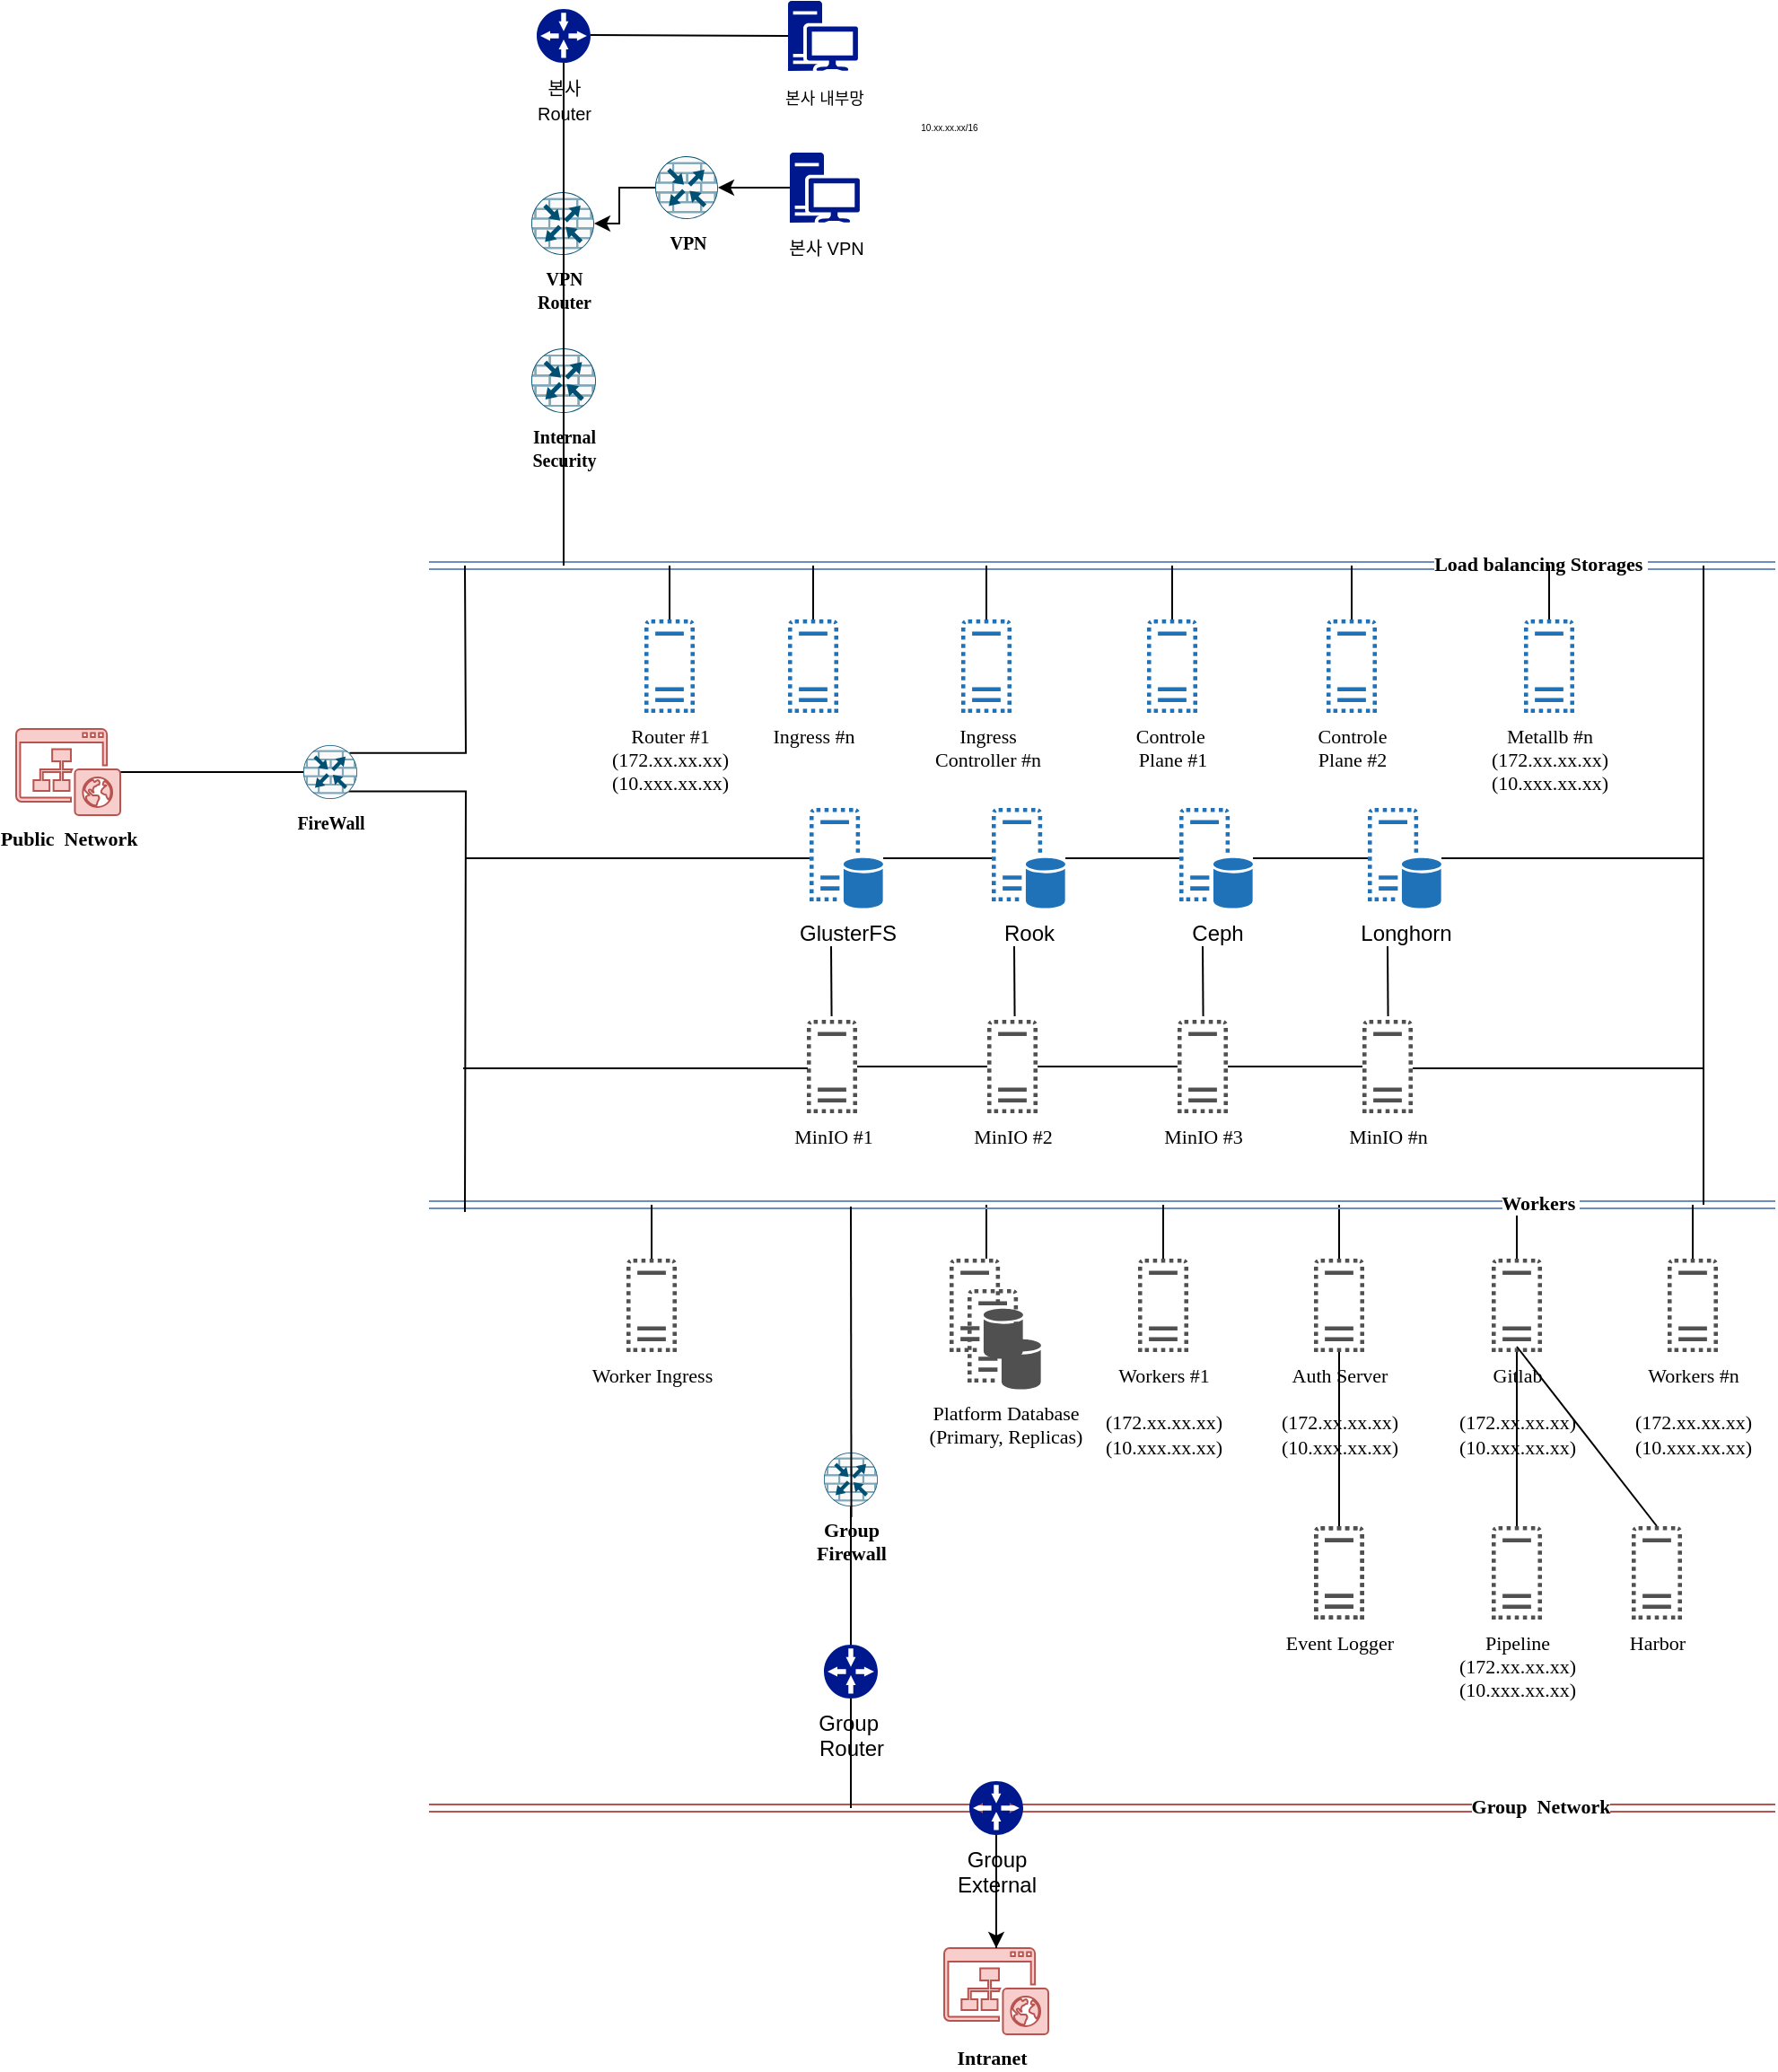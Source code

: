 <mxfile version="20.2.3" type="github">
  <diagram name="Page-1" id="bfe91b75-5d2c-26a0-9c1d-138518896778">
    <mxGraphModel dx="1354" dy="1576" grid="1" gridSize="10" guides="1" tooltips="1" connect="1" arrows="1" fold="1" page="1" pageScale="1" pageWidth="1100" pageHeight="850" background="none" math="0" shadow="0">
      <root>
        <mxCell id="0" />
        <mxCell id="1" parent="0" />
        <mxCell id="kw6kMB2n_E4hMTKtBwWy-3" style="edgeStyle=orthogonalEdgeStyle;rounded=0;orthogonalLoop=1;jettySize=auto;html=1;fontFamily=Tahoma;fontSize=11;endArrow=none;endFill=0;fontStyle=0" edge="1" parent="1" source="kw6kMB2n_E4hMTKtBwWy-5">
          <mxGeometry relative="1" as="geometry">
            <mxPoint x="720.5" y="406" as="targetPoint" />
          </mxGeometry>
        </mxCell>
        <mxCell id="kw6kMB2n_E4hMTKtBwWy-5" value="" style="sketch=0;pointerEvents=1;shadow=0;dashed=0;html=1;strokeColor=none;fillColor=#505050;labelPosition=center;verticalLabelPosition=bottom;verticalAlign=top;outlineConnect=0;align=center;shape=mxgraph.office.servers.virtual_database_server;fontFamily=Tahoma;fontSize=11;fontStyle=1" vertex="1" parent="1">
          <mxGeometry x="700" y="436" width="41" height="56" as="geometry" />
        </mxCell>
        <mxCell id="kw6kMB2n_E4hMTKtBwWy-6" value="&lt;span style=&quot;font-weight: normal;&quot;&gt;Event Logger&lt;/span&gt;" style="sketch=0;pointerEvents=1;shadow=0;dashed=0;html=1;strokeColor=none;fillColor=#505050;labelPosition=center;verticalLabelPosition=bottom;verticalAlign=top;outlineConnect=0;align=center;shape=mxgraph.office.servers.virtual_server;fontFamily=Tahoma;fontSize=11;fontStyle=1" vertex="1" parent="1">
          <mxGeometry x="903" y="585" width="28" height="52" as="geometry" />
        </mxCell>
        <mxCell id="kw6kMB2n_E4hMTKtBwWy-7" style="edgeStyle=orthogonalEdgeStyle;rounded=0;orthogonalLoop=1;jettySize=auto;html=1;fontFamily=Tahoma;fontSize=11;endArrow=none;endFill=0;fontStyle=0" edge="1" parent="1" source="kw6kMB2n_E4hMTKtBwWy-9">
          <mxGeometry relative="1" as="geometry">
            <mxPoint x="917" y="406" as="targetPoint" />
          </mxGeometry>
        </mxCell>
        <mxCell id="kw6kMB2n_E4hMTKtBwWy-8" style="edgeStyle=orthogonalEdgeStyle;rounded=0;orthogonalLoop=1;jettySize=auto;html=1;fontFamily=Tahoma;fontSize=11;endArrow=none;endFill=0;" edge="1" parent="1" source="kw6kMB2n_E4hMTKtBwWy-9" target="kw6kMB2n_E4hMTKtBwWy-6">
          <mxGeometry relative="1" as="geometry" />
        </mxCell>
        <mxCell id="kw6kMB2n_E4hMTKtBwWy-9" value="&lt;span style=&quot;font-weight: 400;&quot;&gt;Auth Server&lt;/span&gt;&lt;br&gt;&lt;br&gt;&lt;span style=&quot;font-weight: 400;&quot;&gt;(172.xx.xx.xx)&lt;/span&gt;&lt;br style=&quot;font-weight: 400;&quot;&gt;&lt;span style=&quot;font-weight: 400;&quot;&gt;(10.xxx.xx.xx)&lt;/span&gt;" style="sketch=0;pointerEvents=1;shadow=0;dashed=0;html=1;strokeColor=none;fillColor=#505050;labelPosition=center;verticalLabelPosition=bottom;verticalAlign=top;outlineConnect=0;align=center;shape=mxgraph.office.servers.virtual_server;fontFamily=Tahoma;fontSize=11;fontStyle=1" vertex="1" parent="1">
          <mxGeometry x="903" y="436" width="28" height="52" as="geometry" />
        </mxCell>
        <mxCell id="kw6kMB2n_E4hMTKtBwWy-10" style="edgeStyle=orthogonalEdgeStyle;rounded=0;orthogonalLoop=1;jettySize=auto;html=1;fontFamily=Tahoma;fontSize=11;endArrow=none;endFill=0;fontStyle=0" edge="1" parent="1" source="kw6kMB2n_E4hMTKtBwWy-11">
          <mxGeometry relative="1" as="geometry">
            <mxPoint x="1016" y="406" as="targetPoint" />
          </mxGeometry>
        </mxCell>
        <mxCell id="kw6kMB2n_E4hMTKtBwWy-11" value="&lt;span style=&quot;font-weight: normal;&quot;&gt;Gitlab&lt;/span&gt;&lt;br&gt;&lt;br&gt;&lt;span style=&quot;font-weight: 400;&quot;&gt;(172.xx.xx.xx)&lt;/span&gt;&lt;br style=&quot;font-weight: 400;&quot;&gt;&lt;span style=&quot;font-weight: 400;&quot;&gt;(10.xxx.xx.xx)&lt;/span&gt;" style="sketch=0;pointerEvents=1;shadow=0;dashed=0;html=1;strokeColor=none;fillColor=#505050;labelPosition=center;verticalLabelPosition=bottom;verticalAlign=top;outlineConnect=0;align=center;shape=mxgraph.office.servers.virtual_server;fontFamily=Tahoma;fontSize=11;fontStyle=1" vertex="1" parent="1">
          <mxGeometry x="1002" y="436" width="28" height="52" as="geometry" />
        </mxCell>
        <mxCell id="kw6kMB2n_E4hMTKtBwWy-12" value="" style="shape=link;html=1;rounded=0;fontFamily=Tahoma;fontSize=11;fontStyle=1;fillColor=#dae8fc;strokeColor=#6c8ebf;" edge="1" parent="1">
          <mxGeometry width="100" relative="1" as="geometry">
            <mxPoint x="410" y="406" as="sourcePoint" />
            <mxPoint x="1160" y="406" as="targetPoint" />
          </mxGeometry>
        </mxCell>
        <mxCell id="kw6kMB2n_E4hMTKtBwWy-13" value="Workers&amp;nbsp;" style="edgeLabel;html=1;align=center;verticalAlign=middle;resizable=0;points=[];fontSize=11;fontFamily=Tahoma;fontStyle=1" vertex="1" connectable="0" parent="kw6kMB2n_E4hMTKtBwWy-12">
          <mxGeometry x="0.649" y="1" relative="1" as="geometry">
            <mxPoint as="offset" />
          </mxGeometry>
        </mxCell>
        <mxCell id="kw6kMB2n_E4hMTKtBwWy-14" value="" style="shape=link;html=1;rounded=0;fontFamily=Tahoma;fontSize=11;fontStyle=1;fillColor=#dae8fc;strokeColor=#6c8ebf;" edge="1" parent="1">
          <mxGeometry width="100" relative="1" as="geometry">
            <mxPoint x="410" y="50" as="sourcePoint" />
            <mxPoint x="1160" y="50" as="targetPoint" />
          </mxGeometry>
        </mxCell>
        <mxCell id="kw6kMB2n_E4hMTKtBwWy-15" value="Load balancing Storages&amp;nbsp;" style="edgeLabel;html=1;align=center;verticalAlign=middle;resizable=0;points=[];fontSize=11;fontFamily=Tahoma;fontStyle=1" vertex="1" connectable="0" parent="kw6kMB2n_E4hMTKtBwWy-14">
          <mxGeometry x="0.649" y="1" relative="1" as="geometry">
            <mxPoint as="offset" />
          </mxGeometry>
        </mxCell>
        <mxCell id="kw6kMB2n_E4hMTKtBwWy-16" style="edgeStyle=orthogonalEdgeStyle;rounded=0;orthogonalLoop=1;jettySize=auto;html=1;fontFamily=Tahoma;fontSize=11;endArrow=none;endFill=0;fontStyle=0" edge="1" parent="1" source="kw6kMB2n_E4hMTKtBwWy-17">
          <mxGeometry relative="1" as="geometry">
            <mxPoint x="720.5" y="50" as="targetPoint" />
          </mxGeometry>
        </mxCell>
        <mxCell id="kw6kMB2n_E4hMTKtBwWy-17" value="Ingress&lt;br&gt;Controller #n" style="sketch=0;pointerEvents=1;shadow=0;dashed=0;html=1;strokeColor=none;labelPosition=center;verticalLabelPosition=bottom;verticalAlign=top;outlineConnect=0;align=center;shape=mxgraph.office.servers.virtual_server;fillColor=#2072B8;fontFamily=Tahoma;fontSize=11;fontStyle=0" vertex="1" parent="1">
          <mxGeometry x="706.5" y="80" width="28" height="52" as="geometry" />
        </mxCell>
        <mxCell id="kw6kMB2n_E4hMTKtBwWy-18" style="edgeStyle=orthogonalEdgeStyle;rounded=0;orthogonalLoop=1;jettySize=auto;html=1;fontFamily=Tahoma;fontSize=11;endArrow=none;endFill=0;fontStyle=0" edge="1" parent="1" source="kw6kMB2n_E4hMTKtBwWy-19">
          <mxGeometry relative="1" as="geometry">
            <mxPoint x="824" y="50" as="targetPoint" />
          </mxGeometry>
        </mxCell>
        <mxCell id="kw6kMB2n_E4hMTKtBwWy-19" value="Controle&amp;nbsp;&lt;br&gt;Plane #1" style="sketch=0;pointerEvents=1;shadow=0;dashed=0;html=1;strokeColor=none;labelPosition=center;verticalLabelPosition=bottom;verticalAlign=top;outlineConnect=0;align=center;shape=mxgraph.office.servers.virtual_server;fillColor=#2072B8;fontFamily=Tahoma;fontSize=11;fontStyle=0" vertex="1" parent="1">
          <mxGeometry x="810" y="80" width="28" height="52" as="geometry" />
        </mxCell>
        <mxCell id="kw6kMB2n_E4hMTKtBwWy-20" style="edgeStyle=orthogonalEdgeStyle;rounded=0;orthogonalLoop=1;jettySize=auto;html=1;fontFamily=Tahoma;fontSize=11;endArrow=none;endFill=0;fontStyle=0" edge="1" parent="1" source="kw6kMB2n_E4hMTKtBwWy-21">
          <mxGeometry relative="1" as="geometry">
            <mxPoint x="924" y="50" as="targetPoint" />
          </mxGeometry>
        </mxCell>
        <mxCell id="kw6kMB2n_E4hMTKtBwWy-21" value="Controle&lt;br&gt;Plane #2" style="sketch=0;pointerEvents=1;shadow=0;dashed=0;html=1;strokeColor=none;labelPosition=center;verticalLabelPosition=bottom;verticalAlign=top;outlineConnect=0;align=center;shape=mxgraph.office.servers.virtual_server;fillColor=#2072B8;fontFamily=Tahoma;fontSize=11;fontStyle=0" vertex="1" parent="1">
          <mxGeometry x="910" y="80" width="28" height="52" as="geometry" />
        </mxCell>
        <mxCell id="kw6kMB2n_E4hMTKtBwWy-22" style="edgeStyle=orthogonalEdgeStyle;rounded=0;orthogonalLoop=1;jettySize=auto;html=1;fontFamily=Tahoma;fontSize=11;endArrow=none;endFill=0;fontStyle=0" edge="1" parent="1" source="kw6kMB2n_E4hMTKtBwWy-23">
          <mxGeometry relative="1" as="geometry">
            <mxPoint x="1034" y="50" as="targetPoint" />
          </mxGeometry>
        </mxCell>
        <mxCell id="kw6kMB2n_E4hMTKtBwWy-23" value="Metallb #n&lt;br&gt;(172.xx.xx.xx)&lt;br&gt;(10.xxx.xx.xx)" style="sketch=0;pointerEvents=1;shadow=0;dashed=0;html=1;strokeColor=none;labelPosition=center;verticalLabelPosition=bottom;verticalAlign=top;outlineConnect=0;align=center;shape=mxgraph.office.servers.virtual_server;fillColor=#2072B8;fontFamily=Tahoma;fontSize=11;fontStyle=0" vertex="1" parent="1">
          <mxGeometry x="1020" y="80" width="28" height="52" as="geometry" />
        </mxCell>
        <mxCell id="kw6kMB2n_E4hMTKtBwWy-24" style="edgeStyle=orthogonalEdgeStyle;rounded=0;orthogonalLoop=1;jettySize=auto;html=1;fontFamily=Tahoma;fontSize=11;endArrow=none;endFill=0;fontStyle=0" edge="1" parent="1" source="kw6kMB2n_E4hMTKtBwWy-25">
          <mxGeometry relative="1" as="geometry">
            <mxPoint x="819" y="406" as="targetPoint" />
          </mxGeometry>
        </mxCell>
        <mxCell id="kw6kMB2n_E4hMTKtBwWy-25" value="Workers #1&lt;br&gt;&lt;br&gt;(172.xx.xx.xx)&lt;br&gt;(10.xxx.xx.xx)" style="sketch=0;pointerEvents=1;shadow=0;dashed=0;html=1;strokeColor=none;fillColor=#505050;labelPosition=center;verticalLabelPosition=bottom;verticalAlign=top;outlineConnect=0;align=center;shape=mxgraph.office.servers.virtual_server;fontFamily=Tahoma;fontSize=11;fontStyle=0" vertex="1" parent="1">
          <mxGeometry x="805" y="436" width="28" height="52" as="geometry" />
        </mxCell>
        <mxCell id="kw6kMB2n_E4hMTKtBwWy-26" style="edgeStyle=orthogonalEdgeStyle;rounded=0;orthogonalLoop=1;jettySize=auto;html=1;fontFamily=Tahoma;fontSize=11;endArrow=none;endFill=0;fontStyle=0" edge="1" parent="1" source="kw6kMB2n_E4hMTKtBwWy-27">
          <mxGeometry relative="1" as="geometry">
            <mxPoint x="1114" y="406" as="targetPoint" />
          </mxGeometry>
        </mxCell>
        <mxCell id="kw6kMB2n_E4hMTKtBwWy-27" value="Workers #n&lt;br&gt;&lt;br&gt;(172.xx.xx.xx)&lt;br&gt;(10.xxx.xx.xx)" style="sketch=0;pointerEvents=1;shadow=0;dashed=0;html=1;strokeColor=none;fillColor=#505050;labelPosition=center;verticalLabelPosition=bottom;verticalAlign=top;outlineConnect=0;align=center;shape=mxgraph.office.servers.virtual_server;fontFamily=Tahoma;fontSize=11;fontStyle=0" vertex="1" parent="1">
          <mxGeometry x="1100" y="436" width="28" height="52" as="geometry" />
        </mxCell>
        <mxCell id="kw6kMB2n_E4hMTKtBwWy-28" style="edgeStyle=orthogonalEdgeStyle;rounded=0;orthogonalLoop=1;jettySize=auto;html=1;fontFamily=Tahoma;fontSize=11;endArrow=none;endFill=0;fontStyle=0" edge="1" parent="1" source="kw6kMB2n_E4hMTKtBwWy-29">
          <mxGeometry relative="1" as="geometry">
            <mxPoint x="534" y="406" as="targetPoint" />
          </mxGeometry>
        </mxCell>
        <mxCell id="kw6kMB2n_E4hMTKtBwWy-29" value="Worker Ingress" style="sketch=0;pointerEvents=1;shadow=0;dashed=0;html=1;strokeColor=none;fillColor=#505050;labelPosition=center;verticalLabelPosition=bottom;verticalAlign=top;outlineConnect=0;align=center;shape=mxgraph.office.servers.virtual_server;fontFamily=Tahoma;fontSize=11;fontStyle=0" vertex="1" parent="1">
          <mxGeometry x="520" y="436" width="28" height="52" as="geometry" />
        </mxCell>
        <mxCell id="kw6kMB2n_E4hMTKtBwWy-30" style="edgeStyle=orthogonalEdgeStyle;rounded=0;orthogonalLoop=1;jettySize=auto;html=1;fontFamily=Tahoma;fontSize=11;endArrow=none;endFill=0;fontStyle=0" edge="1" parent="1" source="kw6kMB2n_E4hMTKtBwWy-31">
          <mxGeometry relative="1" as="geometry">
            <mxPoint x="544" y="50" as="targetPoint" />
          </mxGeometry>
        </mxCell>
        <mxCell id="kw6kMB2n_E4hMTKtBwWy-31" value="Router #1&lt;br&gt;(172.xx.xx.xx)&lt;br&gt;(10.xxx.xx.xx)" style="sketch=0;pointerEvents=1;shadow=0;dashed=0;html=1;strokeColor=none;labelPosition=center;verticalLabelPosition=bottom;verticalAlign=top;outlineConnect=0;align=center;shape=mxgraph.office.servers.virtual_server;fillColor=#2072B8;fontFamily=Tahoma;fontSize=11;fontStyle=0" vertex="1" parent="1">
          <mxGeometry x="530" y="80" width="28" height="52" as="geometry" />
        </mxCell>
        <mxCell id="kw6kMB2n_E4hMTKtBwWy-32" style="edgeStyle=orthogonalEdgeStyle;rounded=0;orthogonalLoop=1;jettySize=auto;html=1;fontFamily=Tahoma;fontSize=11;endArrow=none;endFill=0;fontStyle=0" edge="1" parent="1" source="kw6kMB2n_E4hMTKtBwWy-33">
          <mxGeometry relative="1" as="geometry">
            <mxPoint x="624" y="50" as="targetPoint" />
          </mxGeometry>
        </mxCell>
        <mxCell id="kw6kMB2n_E4hMTKtBwWy-33" value="Ingress #n" style="sketch=0;pointerEvents=1;shadow=0;dashed=0;html=1;strokeColor=none;labelPosition=center;verticalLabelPosition=bottom;verticalAlign=top;outlineConnect=0;align=center;shape=mxgraph.office.servers.virtual_server;fillColor=#2072B8;fontFamily=Tahoma;fontSize=11;fontStyle=0" vertex="1" parent="1">
          <mxGeometry x="610" y="80" width="28" height="52" as="geometry" />
        </mxCell>
        <mxCell id="kw6kMB2n_E4hMTKtBwWy-34" style="edgeStyle=orthogonalEdgeStyle;rounded=0;orthogonalLoop=1;jettySize=auto;html=1;exitX=0.856;exitY=0.145;exitDx=0;exitDy=0;exitPerimeter=0;fontFamily=Tahoma;fontSize=11;endArrow=none;endFill=0;fontStyle=0" edge="1" parent="1" source="kw6kMB2n_E4hMTKtBwWy-36">
          <mxGeometry relative="1" as="geometry">
            <mxPoint x="430" y="50" as="targetPoint" />
            <mxPoint x="356.5" y="160" as="sourcePoint" />
          </mxGeometry>
        </mxCell>
        <mxCell id="kw6kMB2n_E4hMTKtBwWy-35" style="edgeStyle=orthogonalEdgeStyle;rounded=0;orthogonalLoop=1;jettySize=auto;html=1;exitX=0.7;exitY=0.86;exitDx=0;exitDy=0;exitPerimeter=0;fontFamily=Tahoma;fontSize=11;endArrow=none;endFill=0;fontStyle=0" edge="1" parent="1" source="kw6kMB2n_E4hMTKtBwWy-36">
          <mxGeometry relative="1" as="geometry">
            <mxPoint x="430" y="410" as="targetPoint" />
            <mxPoint x="356.5" y="187.5" as="sourcePoint" />
          </mxGeometry>
        </mxCell>
        <mxCell id="kw6kMB2n_E4hMTKtBwWy-36" value="&lt;font style=&quot;font-size: 10px;&quot;&gt;FireWall&lt;/font&gt;" style="sketch=0;points=[[0.5,0,0],[1,0.5,0],[0.5,1,0],[0,0.5,0],[0.145,0.145,0],[0.856,0.145,0],[0.855,0.856,0],[0.145,0.855,0]];verticalLabelPosition=bottom;html=1;verticalAlign=top;aspect=fixed;align=center;pointerEvents=1;shape=mxgraph.cisco19.rect;prIcon=router_with_firewall;fillColor=#FAFAFA;strokeColor=#005073;fontFamily=Tahoma;fontSize=11;fontStyle=1" vertex="1" parent="1">
          <mxGeometry x="340" y="150" width="30" height="30" as="geometry" />
        </mxCell>
        <mxCell id="kw6kMB2n_E4hMTKtBwWy-37" style="edgeStyle=orthogonalEdgeStyle;rounded=0;orthogonalLoop=1;jettySize=auto;html=1;entryX=0;entryY=0.5;entryDx=0;entryDy=0;entryPerimeter=0;fontFamily=Tahoma;fontSize=11;endArrow=none;endFill=0;fontStyle=0" edge="1" parent="1" source="kw6kMB2n_E4hMTKtBwWy-38" target="kw6kMB2n_E4hMTKtBwWy-36">
          <mxGeometry relative="1" as="geometry" />
        </mxCell>
        <mxCell id="kw6kMB2n_E4hMTKtBwWy-38" value="Public&amp;nbsp; Network" style="sketch=0;pointerEvents=1;shadow=0;dashed=0;html=1;strokeColor=#b85450;fillColor=#f8cecc;labelPosition=center;verticalLabelPosition=bottom;verticalAlign=top;outlineConnect=0;align=center;shape=mxgraph.office.sites.website_public;fontFamily=Tahoma;fontSize=11;fontStyle=1" vertex="1" parent="1">
          <mxGeometry x="180" y="141" width="58" height="48" as="geometry" />
        </mxCell>
        <mxCell id="kw6kMB2n_E4hMTKtBwWy-39" value="" style="shape=link;html=1;rounded=0;fontFamily=Tahoma;fontSize=11;fillColor=#f8cecc;strokeColor=#b85450;fontStyle=1" edge="1" parent="1">
          <mxGeometry width="100" relative="1" as="geometry">
            <mxPoint x="410" y="742" as="sourcePoint" />
            <mxPoint x="1160" y="742" as="targetPoint" />
          </mxGeometry>
        </mxCell>
        <mxCell id="kw6kMB2n_E4hMTKtBwWy-40" value="Group&amp;nbsp; Network" style="edgeLabel;html=1;align=center;verticalAlign=middle;resizable=0;points=[];fontSize=11;fontFamily=Tahoma;fontStyle=1" vertex="1" connectable="0" parent="kw6kMB2n_E4hMTKtBwWy-39">
          <mxGeometry x="0.649" y="1" relative="1" as="geometry">
            <mxPoint as="offset" />
          </mxGeometry>
        </mxCell>
        <mxCell id="kw6kMB2n_E4hMTKtBwWy-41" style="edgeStyle=orthogonalEdgeStyle;rounded=0;orthogonalLoop=1;jettySize=auto;html=1;fontFamily=Tahoma;fontSize=11;endArrow=none;endFill=0;fontStyle=0;exitX=0.5;exitY=1;exitDx=0;exitDy=0;exitPerimeter=0;startArrow=none;" edge="1" parent="1" source="kw6kMB2n_E4hMTKtBwWy-51">
          <mxGeometry relative="1" as="geometry">
            <mxPoint x="645" y="742" as="targetPoint" />
          </mxGeometry>
        </mxCell>
        <mxCell id="kw6kMB2n_E4hMTKtBwWy-42" value="Group&lt;br&gt;Firewall" style="sketch=0;points=[[0.5,0,0],[1,0.5,0],[0.5,1,0],[0,0.5,0],[0.145,0.145,0],[0.856,0.145,0],[0.855,0.856,0],[0.145,0.855,0]];verticalLabelPosition=bottom;html=1;verticalAlign=top;aspect=fixed;align=center;pointerEvents=1;shape=mxgraph.cisco19.rect;prIcon=router_with_firewall;fillColor=#FAFAFA;strokeColor=#005073;fontFamily=Tahoma;fontSize=11;fontStyle=1" vertex="1" parent="1">
          <mxGeometry x="630" y="544" width="30" height="30" as="geometry" />
        </mxCell>
        <mxCell id="kw6kMB2n_E4hMTKtBwWy-43" value="" style="sketch=0;pointerEvents=1;shadow=0;dashed=0;html=1;strokeColor=none;fillColor=#505050;labelPosition=center;verticalLabelPosition=bottom;verticalAlign=top;outlineConnect=0;align=center;shape=mxgraph.office.servers.virtual_server;fontFamily=Tahoma;fontSize=11;fontStyle=1" vertex="1" parent="1">
          <mxGeometry x="903" y="585" width="28" height="52" as="geometry" />
        </mxCell>
        <mxCell id="kw6kMB2n_E4hMTKtBwWy-46" value="&lt;span style=&quot;font-weight: normal;&quot;&gt;Pipeline&lt;br&gt;&lt;/span&gt;&lt;span style=&quot;font-weight: 400;&quot;&gt;(172.xx.xx.xx)&lt;/span&gt;&lt;br style=&quot;font-weight: 400;&quot;&gt;&lt;span style=&quot;font-weight: 400;&quot;&gt;(10.xxx.xx.xx)&lt;/span&gt;&lt;span style=&quot;font-weight: normal;&quot;&gt;&lt;br&gt;&lt;/span&gt;" style="sketch=0;pointerEvents=1;shadow=0;dashed=0;html=1;strokeColor=none;fillColor=#505050;labelPosition=center;verticalLabelPosition=bottom;verticalAlign=top;outlineConnect=0;align=center;shape=mxgraph.office.servers.virtual_server;fontFamily=Tahoma;fontSize=11;fontStyle=1" vertex="1" parent="1">
          <mxGeometry x="1002" y="585" width="28" height="52" as="geometry" />
        </mxCell>
        <mxCell id="kw6kMB2n_E4hMTKtBwWy-47" value="&lt;span style=&quot;font-weight: normal;&quot;&gt;Harbor&lt;/span&gt;" style="sketch=0;pointerEvents=1;shadow=0;dashed=0;html=1;strokeColor=none;fillColor=#505050;labelPosition=center;verticalLabelPosition=bottom;verticalAlign=top;outlineConnect=0;align=center;shape=mxgraph.office.servers.virtual_server;fontFamily=Tahoma;fontSize=11;fontStyle=1" vertex="1" parent="1">
          <mxGeometry x="1080" y="585" width="28" height="52" as="geometry" />
        </mxCell>
        <mxCell id="kw6kMB2n_E4hMTKtBwWy-48" value="" style="endArrow=none;html=1;rounded=0;" edge="1" parent="1" source="kw6kMB2n_E4hMTKtBwWy-46" target="kw6kMB2n_E4hMTKtBwWy-11">
          <mxGeometry width="50" height="50" relative="1" as="geometry">
            <mxPoint x="1020" y="565" as="sourcePoint" />
            <mxPoint x="1070" y="515" as="targetPoint" />
          </mxGeometry>
        </mxCell>
        <mxCell id="kw6kMB2n_E4hMTKtBwWy-49" value="" style="endArrow=none;html=1;rounded=0;entryX=0.5;entryY=0;entryDx=0;entryDy=0;entryPerimeter=0;" edge="1" parent="1" target="kw6kMB2n_E4hMTKtBwWy-47">
          <mxGeometry width="50" height="50" relative="1" as="geometry">
            <mxPoint x="1016" y="485" as="sourcePoint" />
            <mxPoint x="1050" y="585" as="targetPoint" />
          </mxGeometry>
        </mxCell>
        <mxCell id="kw6kMB2n_E4hMTKtBwWy-51" value="Group&amp;nbsp;&lt;br&gt;Router" style="sketch=0;aspect=fixed;pointerEvents=1;shadow=0;dashed=0;html=1;strokeColor=none;labelPosition=center;verticalLabelPosition=bottom;verticalAlign=top;align=center;fillColor=#00188D;shape=mxgraph.mscae.enterprise.gateway" vertex="1" parent="1">
          <mxGeometry x="630" y="651" width="30" height="30" as="geometry" />
        </mxCell>
        <mxCell id="kw6kMB2n_E4hMTKtBwWy-52" value="" style="edgeStyle=orthogonalEdgeStyle;rounded=0;orthogonalLoop=1;jettySize=auto;html=1;fontFamily=Tahoma;fontSize=11;endArrow=none;endFill=0;fontStyle=0;exitX=0.5;exitY=1;exitDx=0;exitDy=0;exitPerimeter=0;entryX=0.5;entryY=0;entryDx=0;entryDy=0;entryPerimeter=0;" edge="1" parent="1" source="kw6kMB2n_E4hMTKtBwWy-42" target="kw6kMB2n_E4hMTKtBwWy-51">
          <mxGeometry relative="1" as="geometry">
            <mxPoint x="645.0" y="675" as="targetPoint" />
            <mxPoint x="645" y="492" as="sourcePoint" />
          </mxGeometry>
        </mxCell>
        <mxCell id="kw6kMB2n_E4hMTKtBwWy-138" value="" style="edgeStyle=orthogonalEdgeStyle;rounded=0;orthogonalLoop=1;jettySize=auto;html=1;fontSize=10;" edge="1" parent="1" source="kw6kMB2n_E4hMTKtBwWy-53" target="kw6kMB2n_E4hMTKtBwWy-136">
          <mxGeometry relative="1" as="geometry" />
        </mxCell>
        <mxCell id="kw6kMB2n_E4hMTKtBwWy-53" value="Group&lt;br&gt;External" style="sketch=0;aspect=fixed;pointerEvents=1;shadow=0;dashed=0;html=1;strokeColor=none;labelPosition=center;verticalLabelPosition=bottom;verticalAlign=top;align=center;fillColor=#00188D;shape=mxgraph.mscae.enterprise.gateway" vertex="1" parent="1">
          <mxGeometry x="711" y="727" width="30" height="30" as="geometry" />
        </mxCell>
        <mxCell id="kw6kMB2n_E4hMTKtBwWy-54" value="&lt;font style=&quot;font-size: 9px;&quot;&gt;본사 내부망&lt;/font&gt;" style="sketch=0;aspect=fixed;pointerEvents=1;shadow=0;dashed=0;html=1;strokeColor=none;labelPosition=center;verticalLabelPosition=bottom;verticalAlign=top;align=center;fillColor=#00188D;shape=mxgraph.mscae.enterprise.workstation_client" vertex="1" parent="1">
          <mxGeometry x="610" y="-264.5" width="39" height="39" as="geometry" />
        </mxCell>
        <mxCell id="kw6kMB2n_E4hMTKtBwWy-55" value="&lt;font size=&quot;1&quot;&gt;본사&lt;br&gt;Router&lt;br&gt;&lt;/font&gt;" style="sketch=0;aspect=fixed;pointerEvents=1;shadow=0;dashed=0;html=1;strokeColor=none;labelPosition=center;verticalLabelPosition=bottom;verticalAlign=top;align=center;fillColor=#00188D;shape=mxgraph.mscae.enterprise.gateway" vertex="1" parent="1">
          <mxGeometry x="470" y="-260" width="30" height="30" as="geometry" />
        </mxCell>
        <mxCell id="kw6kMB2n_E4hMTKtBwWy-56" value="&lt;font size=&quot;1&quot;&gt;VPN&lt;br&gt;Router&lt;br&gt;&lt;/font&gt;" style="sketch=0;points=[[0.5,0,0],[1,0.5,0],[0.5,1,0],[0,0.5,0],[0.145,0.145,0],[0.856,0.145,0],[0.855,0.856,0],[0.145,0.855,0]];verticalLabelPosition=bottom;html=1;verticalAlign=top;aspect=fixed;align=center;pointerEvents=1;shape=mxgraph.cisco19.rect;prIcon=router_with_firewall;fillColor=#FAFAFA;strokeColor=#005073;fontFamily=Tahoma;fontSize=11;fontStyle=1" vertex="1" parent="1">
          <mxGeometry x="467" y="-158" width="35" height="35" as="geometry" />
        </mxCell>
        <mxCell id="kw6kMB2n_E4hMTKtBwWy-57" value="&lt;font size=&quot;1&quot;&gt;Internal&lt;br&gt;Security&lt;br&gt;&lt;/font&gt;" style="sketch=0;points=[[0.5,0,0],[1,0.5,0],[0.5,1,0],[0,0.5,0],[0.145,0.145,0],[0.856,0.145,0],[0.855,0.856,0],[0.145,0.855,0]];verticalLabelPosition=bottom;html=1;verticalAlign=top;aspect=fixed;align=center;pointerEvents=1;shape=mxgraph.cisco19.rect;prIcon=router_with_firewall;fillColor=#FAFAFA;strokeColor=#005073;fontFamily=Tahoma;fontSize=11;fontStyle=1" vertex="1" parent="1">
          <mxGeometry x="467" y="-71" width="36" height="36" as="geometry" />
        </mxCell>
        <mxCell id="kw6kMB2n_E4hMTKtBwWy-58" value="" style="endArrow=none;html=1;rounded=0;entryX=0;entryY=0.5;entryDx=0;entryDy=0;entryPerimeter=0;" edge="1" parent="1" target="kw6kMB2n_E4hMTKtBwWy-54">
          <mxGeometry width="50" height="50" relative="1" as="geometry">
            <mxPoint x="500" y="-245.5" as="sourcePoint" />
            <mxPoint x="620" y="-170.5" as="targetPoint" />
          </mxGeometry>
        </mxCell>
        <mxCell id="kw6kMB2n_E4hMTKtBwWy-59" value="" style="endArrow=none;html=1;rounded=0;entryX=0.5;entryY=1;entryDx=0;entryDy=0;entryPerimeter=0;" edge="1" parent="1" target="kw6kMB2n_E4hMTKtBwWy-55">
          <mxGeometry width="50" height="50" relative="1" as="geometry">
            <mxPoint x="485" y="50" as="sourcePoint" />
            <mxPoint x="430" y="-180" as="targetPoint" />
          </mxGeometry>
        </mxCell>
        <mxCell id="kw6kMB2n_E4hMTKtBwWy-60" value="" style="edgeStyle=orthogonalEdgeStyle;rounded=0;orthogonalLoop=1;jettySize=auto;html=1;" edge="1" parent="1" source="kw6kMB2n_E4hMTKtBwWy-61" target="kw6kMB2n_E4hMTKtBwWy-63">
          <mxGeometry relative="1" as="geometry" />
        </mxCell>
        <mxCell id="kw6kMB2n_E4hMTKtBwWy-61" value="&lt;font size=&quot;1&quot;&gt;본사 VPN&lt;br&gt;&lt;/font&gt;" style="sketch=0;aspect=fixed;pointerEvents=1;shadow=0;dashed=0;html=1;strokeColor=none;labelPosition=center;verticalLabelPosition=bottom;verticalAlign=top;align=center;fillColor=#00188D;shape=mxgraph.mscae.enterprise.workstation_client" vertex="1" parent="1">
          <mxGeometry x="611" y="-180" width="39" height="39" as="geometry" />
        </mxCell>
        <mxCell id="kw6kMB2n_E4hMTKtBwWy-62" value="" style="edgeStyle=orthogonalEdgeStyle;rounded=0;orthogonalLoop=1;jettySize=auto;html=1;" edge="1" parent="1" source="kw6kMB2n_E4hMTKtBwWy-63" target="kw6kMB2n_E4hMTKtBwWy-56">
          <mxGeometry relative="1" as="geometry" />
        </mxCell>
        <mxCell id="kw6kMB2n_E4hMTKtBwWy-63" value="&lt;font size=&quot;1&quot;&gt;VPN&lt;br&gt;&lt;/font&gt;" style="sketch=0;points=[[0.5,0,0],[1,0.5,0],[0.5,1,0],[0,0.5,0],[0.145,0.145,0],[0.856,0.145,0],[0.855,0.856,0],[0.145,0.855,0]];verticalLabelPosition=bottom;html=1;verticalAlign=top;aspect=fixed;align=center;pointerEvents=1;shape=mxgraph.cisco19.rect;prIcon=router_with_firewall;fillColor=#FAFAFA;strokeColor=#005073;fontFamily=Tahoma;fontSize=11;fontStyle=1" vertex="1" parent="1">
          <mxGeometry x="536" y="-178" width="35" height="35" as="geometry" />
        </mxCell>
        <mxCell id="kw6kMB2n_E4hMTKtBwWy-65" value="10.xx.xx.xx/16" style="text;html=1;strokeColor=none;fillColor=none;align=center;verticalAlign=middle;whiteSpace=wrap;rounded=0;fontSize=5;" vertex="1" parent="1">
          <mxGeometry x="650" y="-230" width="100" height="70" as="geometry" />
        </mxCell>
        <mxCell id="kw6kMB2n_E4hMTKtBwWy-72" value="Rook&lt;br&gt;" style="sketch=0;pointerEvents=1;shadow=0;dashed=0;html=1;strokeColor=none;labelPosition=center;verticalLabelPosition=bottom;verticalAlign=top;outlineConnect=0;align=center;shape=mxgraph.office.servers.virtual_database_server;fillColor=#2072B8;" vertex="1" parent="1">
          <mxGeometry x="723.5" y="185" width="41" height="56" as="geometry" />
        </mxCell>
        <mxCell id="kw6kMB2n_E4hMTKtBwWy-75" value="GlusterFS" style="sketch=0;pointerEvents=1;shadow=0;dashed=0;html=1;strokeColor=none;labelPosition=center;verticalLabelPosition=bottom;verticalAlign=top;outlineConnect=0;align=center;shape=mxgraph.office.servers.virtual_database_server;fillColor=#2072B8;" vertex="1" parent="1">
          <mxGeometry x="622" y="185" width="41" height="56" as="geometry" />
        </mxCell>
        <mxCell id="kw6kMB2n_E4hMTKtBwWy-77" value="Ceph" style="sketch=0;pointerEvents=1;shadow=0;dashed=0;html=1;strokeColor=none;labelPosition=center;verticalLabelPosition=bottom;verticalAlign=top;outlineConnect=0;align=center;shape=mxgraph.office.servers.virtual_database_server;fillColor=#2072B8;" vertex="1" parent="1">
          <mxGeometry x="828" y="185" width="41" height="56" as="geometry" />
        </mxCell>
        <mxCell id="kw6kMB2n_E4hMTKtBwWy-89" value="Longhorn" style="sketch=0;pointerEvents=1;shadow=0;dashed=0;html=1;strokeColor=none;labelPosition=center;verticalLabelPosition=bottom;verticalAlign=top;outlineConnect=0;align=center;shape=mxgraph.office.servers.virtual_database_server;fillColor=#2072B8;" vertex="1" parent="1">
          <mxGeometry x="933" y="185" width="41" height="56" as="geometry" />
        </mxCell>
        <mxCell id="kw6kMB2n_E4hMTKtBwWy-98" value="" style="endArrow=none;html=1;rounded=0;fontSize=10;" edge="1" parent="1" source="kw6kMB2n_E4hMTKtBwWy-75">
          <mxGeometry width="50" height="50" relative="1" as="geometry">
            <mxPoint x="680" y="300" as="sourcePoint" />
            <mxPoint x="430" y="213" as="targetPoint" />
          </mxGeometry>
        </mxCell>
        <mxCell id="kw6kMB2n_E4hMTKtBwWy-99" value="" style="endArrow=none;html=1;rounded=0;fontSize=10;edgeStyle=orthogonalEdgeStyle;" edge="1" parent="1" target="kw6kMB2n_E4hMTKtBwWy-89">
          <mxGeometry width="50" height="50" relative="1" as="geometry">
            <mxPoint x="1120" y="50" as="sourcePoint" />
            <mxPoint x="990" y="212.52" as="targetPoint" />
            <Array as="points">
              <mxPoint x="1120" y="213" />
            </Array>
          </mxGeometry>
        </mxCell>
        <mxCell id="kw6kMB2n_E4hMTKtBwWy-100" value="&lt;span style=&quot;font-weight: normal;&quot;&gt;Platform Database&lt;br&gt;(Primary, Replicas)&lt;/span&gt;" style="sketch=0;pointerEvents=1;shadow=0;dashed=0;html=1;strokeColor=none;fillColor=#505050;labelPosition=center;verticalLabelPosition=bottom;verticalAlign=top;outlineConnect=0;align=center;shape=mxgraph.office.servers.virtual_database_server;fontFamily=Tahoma;fontSize=11;fontStyle=1" vertex="1" parent="1">
          <mxGeometry x="710" y="453" width="41" height="56" as="geometry" />
        </mxCell>
        <mxCell id="kw6kMB2n_E4hMTKtBwWy-103" value="MinIO #1" style="sketch=0;pointerEvents=1;shadow=0;dashed=0;html=1;strokeColor=none;fillColor=#505050;labelPosition=center;verticalLabelPosition=bottom;verticalAlign=top;outlineConnect=0;align=center;shape=mxgraph.office.servers.virtual_server;fontFamily=Tahoma;fontSize=11;fontStyle=0" vertex="1" parent="1">
          <mxGeometry x="620.5" y="303" width="28" height="52" as="geometry" />
        </mxCell>
        <mxCell id="kw6kMB2n_E4hMTKtBwWy-104" value="MinIO #2" style="sketch=0;pointerEvents=1;shadow=0;dashed=0;html=1;strokeColor=none;fillColor=#505050;labelPosition=center;verticalLabelPosition=bottom;verticalAlign=top;outlineConnect=0;align=center;shape=mxgraph.office.servers.virtual_server;fontFamily=Tahoma;fontSize=11;fontStyle=0" vertex="1" parent="1">
          <mxGeometry x="721" y="303" width="28" height="52" as="geometry" />
        </mxCell>
        <mxCell id="kw6kMB2n_E4hMTKtBwWy-105" value="MinIO #3" style="sketch=0;pointerEvents=1;shadow=0;dashed=0;html=1;strokeColor=none;fillColor=#505050;labelPosition=center;verticalLabelPosition=bottom;verticalAlign=top;outlineConnect=0;align=center;shape=mxgraph.office.servers.virtual_server;fontFamily=Tahoma;fontSize=11;fontStyle=0" vertex="1" parent="1">
          <mxGeometry x="827" y="303" width="28" height="52" as="geometry" />
        </mxCell>
        <mxCell id="kw6kMB2n_E4hMTKtBwWy-106" value="MinIO #n" style="sketch=0;pointerEvents=1;shadow=0;dashed=0;html=1;strokeColor=none;fillColor=#505050;labelPosition=center;verticalLabelPosition=bottom;verticalAlign=top;outlineConnect=0;align=center;shape=mxgraph.office.servers.virtual_server;fontFamily=Tahoma;fontSize=11;fontStyle=0" vertex="1" parent="1">
          <mxGeometry x="930" y="303" width="28" height="52" as="geometry" />
        </mxCell>
        <mxCell id="kw6kMB2n_E4hMTKtBwWy-113" value="" style="endArrow=none;html=1;rounded=0;fontSize=10;" edge="1" parent="1">
          <mxGeometry width="50" height="50" relative="1" as="geometry">
            <mxPoint x="621" y="330.0" as="sourcePoint" />
            <mxPoint x="429" y="330" as="targetPoint" />
          </mxGeometry>
        </mxCell>
        <mxCell id="kw6kMB2n_E4hMTKtBwWy-115" value="" style="endArrow=none;html=1;rounded=0;fontSize=10;edgeStyle=orthogonalEdgeStyle;" edge="1" parent="1" target="kw6kMB2n_E4hMTKtBwWy-106">
          <mxGeometry width="50" height="50" relative="1" as="geometry">
            <mxPoint x="1120" y="50" as="sourcePoint" />
            <mxPoint x="974" y="213.048" as="targetPoint" />
            <Array as="points">
              <mxPoint x="1120" y="330" />
            </Array>
          </mxGeometry>
        </mxCell>
        <mxCell id="kw6kMB2n_E4hMTKtBwWy-117" value="" style="endArrow=none;html=1;rounded=0;fontSize=10;" edge="1" parent="1" source="kw6kMB2n_E4hMTKtBwWy-105" target="kw6kMB2n_E4hMTKtBwWy-106">
          <mxGeometry width="50" height="50" relative="1" as="geometry">
            <mxPoint x="855" y="328" as="sourcePoint" />
            <mxPoint x="930" y="328" as="targetPoint" />
          </mxGeometry>
        </mxCell>
        <mxCell id="kw6kMB2n_E4hMTKtBwWy-118" value="" style="endArrow=none;html=1;rounded=0;fontSize=10;" edge="1" parent="1" source="kw6kMB2n_E4hMTKtBwWy-104" target="kw6kMB2n_E4hMTKtBwWy-105">
          <mxGeometry width="50" height="50" relative="1" as="geometry">
            <mxPoint x="750" y="328" as="sourcePoint" />
            <mxPoint x="825" y="328" as="targetPoint" />
          </mxGeometry>
        </mxCell>
        <mxCell id="kw6kMB2n_E4hMTKtBwWy-119" value="" style="endArrow=none;html=1;rounded=0;fontSize=10;" edge="1" parent="1" source="kw6kMB2n_E4hMTKtBwWy-103" target="kw6kMB2n_E4hMTKtBwWy-104">
          <mxGeometry width="50" height="50" relative="1" as="geometry">
            <mxPoint x="650" y="330" as="sourcePoint" />
            <mxPoint x="725" y="330" as="targetPoint" />
          </mxGeometry>
        </mxCell>
        <mxCell id="kw6kMB2n_E4hMTKtBwWy-122" value="" style="endArrow=none;html=1;rounded=0;fontSize=10;" edge="1" parent="1" source="kw6kMB2n_E4hMTKtBwWy-75" target="kw6kMB2n_E4hMTKtBwWy-72">
          <mxGeometry width="50" height="50" relative="1" as="geometry">
            <mxPoint x="658.5" y="339" as="sourcePoint" />
            <mxPoint x="731" y="339" as="targetPoint" />
          </mxGeometry>
        </mxCell>
        <mxCell id="kw6kMB2n_E4hMTKtBwWy-124" value="" style="endArrow=none;html=1;rounded=0;fontSize=10;" edge="1" parent="1" source="kw6kMB2n_E4hMTKtBwWy-72" target="kw6kMB2n_E4hMTKtBwWy-77">
          <mxGeometry width="50" height="50" relative="1" as="geometry">
            <mxPoint x="673.0" y="223.0" as="sourcePoint" />
            <mxPoint x="733.5" y="223.0" as="targetPoint" />
          </mxGeometry>
        </mxCell>
        <mxCell id="kw6kMB2n_E4hMTKtBwWy-125" value="" style="endArrow=none;html=1;rounded=0;fontSize=10;" edge="1" parent="1" source="kw6kMB2n_E4hMTKtBwWy-77" target="kw6kMB2n_E4hMTKtBwWy-89">
          <mxGeometry width="50" height="50" relative="1" as="geometry">
            <mxPoint x="683.0" y="233.0" as="sourcePoint" />
            <mxPoint x="743.5" y="233.0" as="targetPoint" />
          </mxGeometry>
        </mxCell>
        <mxCell id="kw6kMB2n_E4hMTKtBwWy-126" value="" style="endArrow=none;html=1;rounded=0;fontSize=10;" edge="1" parent="1">
          <mxGeometry width="50" height="50" relative="1" as="geometry">
            <mxPoint x="634.28" y="301" as="sourcePoint" />
            <mxPoint x="634" y="262" as="targetPoint" />
          </mxGeometry>
        </mxCell>
        <mxCell id="kw6kMB2n_E4hMTKtBwWy-127" value="" style="endArrow=none;html=1;rounded=0;fontSize=10;" edge="1" parent="1">
          <mxGeometry width="50" height="50" relative="1" as="geometry">
            <mxPoint x="736.28" y="301" as="sourcePoint" />
            <mxPoint x="736" y="262" as="targetPoint" />
          </mxGeometry>
        </mxCell>
        <mxCell id="kw6kMB2n_E4hMTKtBwWy-128" value="" style="endArrow=none;html=1;rounded=0;fontSize=10;" edge="1" parent="1">
          <mxGeometry width="50" height="50" relative="1" as="geometry">
            <mxPoint x="841.28" y="301" as="sourcePoint" />
            <mxPoint x="841" y="262" as="targetPoint" />
          </mxGeometry>
        </mxCell>
        <mxCell id="kw6kMB2n_E4hMTKtBwWy-130" value="" style="endArrow=none;html=1;rounded=0;fontSize=10;" edge="1" parent="1">
          <mxGeometry width="50" height="50" relative="1" as="geometry">
            <mxPoint x="944.28" y="301" as="sourcePoint" />
            <mxPoint x="944" y="262" as="targetPoint" />
          </mxGeometry>
        </mxCell>
        <mxCell id="kw6kMB2n_E4hMTKtBwWy-132" value="" style="endArrow=none;html=1;rounded=0;fontSize=10;" edge="1" parent="1">
          <mxGeometry width="50" height="50" relative="1" as="geometry">
            <mxPoint x="645.28" y="580" as="sourcePoint" />
            <mxPoint x="645" y="407" as="targetPoint" />
          </mxGeometry>
        </mxCell>
        <mxCell id="kw6kMB2n_E4hMTKtBwWy-135" style="edgeStyle=orthogonalEdgeStyle;rounded=0;orthogonalLoop=1;jettySize=auto;html=1;fontFamily=Tahoma;fontSize=11;endArrow=none;endFill=0;fontStyle=0" edge="1" parent="1">
          <mxGeometry relative="1" as="geometry">
            <mxPoint x="1120" y="330" as="targetPoint" />
            <mxPoint x="1120" y="406.0" as="sourcePoint" />
          </mxGeometry>
        </mxCell>
        <mxCell id="kw6kMB2n_E4hMTKtBwWy-136" value="Intranet&amp;nbsp;&amp;nbsp;" style="sketch=0;pointerEvents=1;shadow=0;dashed=0;html=1;strokeColor=#b85450;fillColor=#f8cecc;labelPosition=center;verticalLabelPosition=bottom;verticalAlign=top;outlineConnect=0;align=center;shape=mxgraph.office.sites.website_public;fontFamily=Tahoma;fontSize=11;fontStyle=1" vertex="1" parent="1">
          <mxGeometry x="697" y="820" width="58" height="48" as="geometry" />
        </mxCell>
        <mxCell id="kw6kMB2n_E4hMTKtBwWy-137" value="" style="endArrow=none;html=1;rounded=0;fontSize=10;entryX=0.5;entryY=1;entryDx=0;entryDy=0;entryPerimeter=0;" edge="1" parent="1" source="kw6kMB2n_E4hMTKtBwWy-136" target="kw6kMB2n_E4hMTKtBwWy-53">
          <mxGeometry width="50" height="50" relative="1" as="geometry">
            <mxPoint x="890" y="700" as="sourcePoint" />
            <mxPoint x="940" y="650" as="targetPoint" />
          </mxGeometry>
        </mxCell>
      </root>
    </mxGraphModel>
  </diagram>
</mxfile>
